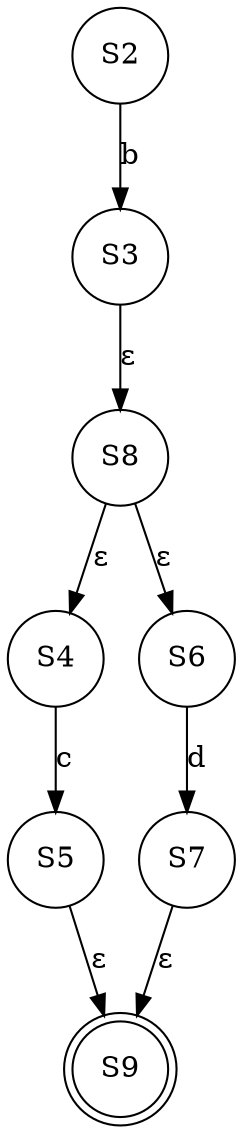 digraph {
	S2 [shape=circle]
	S2 -> S3 [label=b]
	S3 [shape=circle]
	S3 -> S8 [label="ε"]
	S4 [shape=circle]
	S4 -> S5 [label=c]
	S5 [shape=circle]
	S5 -> S9 [label="ε"]
	S6 [shape=circle]
	S6 -> S7 [label=d]
	S7 [shape=circle]
	S7 -> S9 [label="ε"]
	S8 [shape=circle]
	S8 -> S4 [label="ε"]
	S8 -> S6 [label="ε"]
	S9 [shape=doublecircle]
}
